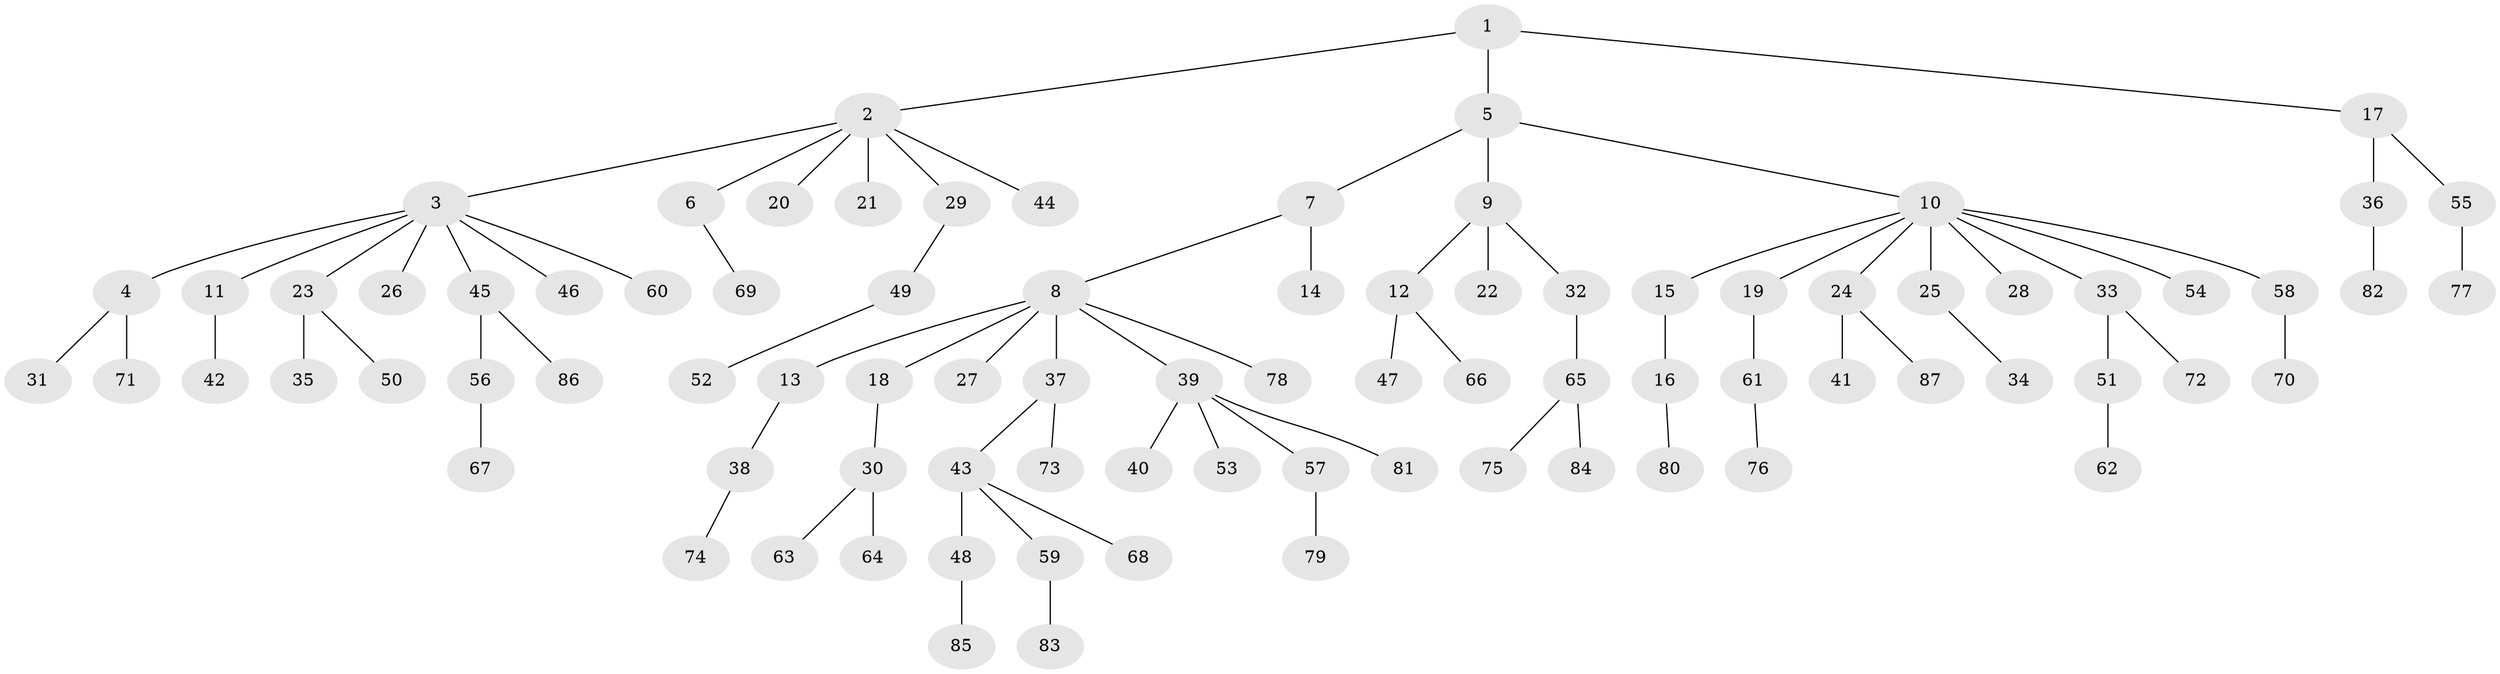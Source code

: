 // coarse degree distribution, {4: 0.05714285714285714, 3: 0.05714285714285714, 6: 0.02857142857142857, 1: 0.6571428571428571, 2: 0.11428571428571428, 5: 0.05714285714285714, 7: 0.02857142857142857}
// Generated by graph-tools (version 1.1) at 2025/37/03/04/25 23:37:20]
// undirected, 87 vertices, 86 edges
graph export_dot {
  node [color=gray90,style=filled];
  1;
  2;
  3;
  4;
  5;
  6;
  7;
  8;
  9;
  10;
  11;
  12;
  13;
  14;
  15;
  16;
  17;
  18;
  19;
  20;
  21;
  22;
  23;
  24;
  25;
  26;
  27;
  28;
  29;
  30;
  31;
  32;
  33;
  34;
  35;
  36;
  37;
  38;
  39;
  40;
  41;
  42;
  43;
  44;
  45;
  46;
  47;
  48;
  49;
  50;
  51;
  52;
  53;
  54;
  55;
  56;
  57;
  58;
  59;
  60;
  61;
  62;
  63;
  64;
  65;
  66;
  67;
  68;
  69;
  70;
  71;
  72;
  73;
  74;
  75;
  76;
  77;
  78;
  79;
  80;
  81;
  82;
  83;
  84;
  85;
  86;
  87;
  1 -- 2;
  1 -- 5;
  1 -- 17;
  2 -- 3;
  2 -- 6;
  2 -- 20;
  2 -- 21;
  2 -- 29;
  2 -- 44;
  3 -- 4;
  3 -- 11;
  3 -- 23;
  3 -- 26;
  3 -- 45;
  3 -- 46;
  3 -- 60;
  4 -- 31;
  4 -- 71;
  5 -- 7;
  5 -- 9;
  5 -- 10;
  6 -- 69;
  7 -- 8;
  7 -- 14;
  8 -- 13;
  8 -- 18;
  8 -- 27;
  8 -- 37;
  8 -- 39;
  8 -- 78;
  9 -- 12;
  9 -- 22;
  9 -- 32;
  10 -- 15;
  10 -- 19;
  10 -- 24;
  10 -- 25;
  10 -- 28;
  10 -- 33;
  10 -- 54;
  10 -- 58;
  11 -- 42;
  12 -- 47;
  12 -- 66;
  13 -- 38;
  15 -- 16;
  16 -- 80;
  17 -- 36;
  17 -- 55;
  18 -- 30;
  19 -- 61;
  23 -- 35;
  23 -- 50;
  24 -- 41;
  24 -- 87;
  25 -- 34;
  29 -- 49;
  30 -- 63;
  30 -- 64;
  32 -- 65;
  33 -- 51;
  33 -- 72;
  36 -- 82;
  37 -- 43;
  37 -- 73;
  38 -- 74;
  39 -- 40;
  39 -- 53;
  39 -- 57;
  39 -- 81;
  43 -- 48;
  43 -- 59;
  43 -- 68;
  45 -- 56;
  45 -- 86;
  48 -- 85;
  49 -- 52;
  51 -- 62;
  55 -- 77;
  56 -- 67;
  57 -- 79;
  58 -- 70;
  59 -- 83;
  61 -- 76;
  65 -- 75;
  65 -- 84;
}
